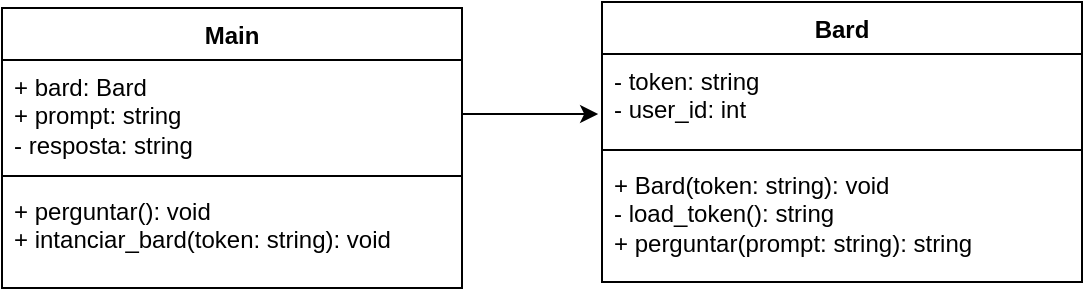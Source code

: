 <mxfile version="22.1.2" type="device">
  <diagram name="Page-1" id="b5b7bab2-c9e2-2cf4-8b2a-24fd1a2a6d21">
    <mxGraphModel dx="1120" dy="531" grid="1" gridSize="10" guides="1" tooltips="1" connect="1" arrows="1" fold="1" page="1" pageScale="1" pageWidth="827" pageHeight="1169" background="none" math="0" shadow="0">
      <root>
        <mxCell id="0" />
        <mxCell id="1" parent="0" />
        <mxCell id="ybL3JqF7ubc3gvCKhGFM-2" value="Bard" style="swimlane;fontStyle=1;align=center;verticalAlign=top;childLayout=stackLayout;horizontal=1;startSize=26;horizontalStack=0;resizeParent=1;resizeParentMax=0;resizeLast=0;collapsible=1;marginBottom=0;whiteSpace=wrap;html=1;" vertex="1" parent="1">
          <mxGeometry x="390" y="117" width="240" height="140" as="geometry" />
        </mxCell>
        <mxCell id="ybL3JqF7ubc3gvCKhGFM-3" value="- token: string&lt;br&gt;- user_id: int" style="text;strokeColor=none;fillColor=none;align=left;verticalAlign=top;spacingLeft=4;spacingRight=4;overflow=hidden;rotatable=0;points=[[0,0.5],[1,0.5]];portConstraint=eastwest;whiteSpace=wrap;html=1;" vertex="1" parent="ybL3JqF7ubc3gvCKhGFM-2">
          <mxGeometry y="26" width="240" height="44" as="geometry" />
        </mxCell>
        <mxCell id="ybL3JqF7ubc3gvCKhGFM-4" value="" style="line;strokeWidth=1;fillColor=none;align=left;verticalAlign=middle;spacingTop=-1;spacingLeft=3;spacingRight=3;rotatable=0;labelPosition=right;points=[];portConstraint=eastwest;strokeColor=inherit;" vertex="1" parent="ybL3JqF7ubc3gvCKhGFM-2">
          <mxGeometry y="70" width="240" height="8" as="geometry" />
        </mxCell>
        <mxCell id="ybL3JqF7ubc3gvCKhGFM-5" value="+ Bard(token: string): void&lt;br&gt;- load_token(): string&lt;br&gt;+ perguntar(prompt: string): string" style="text;strokeColor=none;fillColor=none;align=left;verticalAlign=top;spacingLeft=4;spacingRight=4;overflow=hidden;rotatable=0;points=[[0,0.5],[1,0.5]];portConstraint=eastwest;whiteSpace=wrap;html=1;" vertex="1" parent="ybL3JqF7ubc3gvCKhGFM-2">
          <mxGeometry y="78" width="240" height="62" as="geometry" />
        </mxCell>
        <mxCell id="ybL3JqF7ubc3gvCKhGFM-6" value="Main" style="swimlane;fontStyle=1;align=center;verticalAlign=top;childLayout=stackLayout;horizontal=1;startSize=26;horizontalStack=0;resizeParent=1;resizeParentMax=0;resizeLast=0;collapsible=1;marginBottom=0;whiteSpace=wrap;html=1;" vertex="1" parent="1">
          <mxGeometry x="90" y="120" width="230" height="140" as="geometry" />
        </mxCell>
        <mxCell id="ybL3JqF7ubc3gvCKhGFM-7" value="+ bard: Bard&lt;br&gt;+ prompt: string&lt;br&gt;- resposta: string" style="text;strokeColor=none;fillColor=none;align=left;verticalAlign=top;spacingLeft=4;spacingRight=4;overflow=hidden;rotatable=0;points=[[0,0.5],[1,0.5]];portConstraint=eastwest;whiteSpace=wrap;html=1;" vertex="1" parent="ybL3JqF7ubc3gvCKhGFM-6">
          <mxGeometry y="26" width="230" height="54" as="geometry" />
        </mxCell>
        <mxCell id="ybL3JqF7ubc3gvCKhGFM-8" value="" style="line;strokeWidth=1;fillColor=none;align=left;verticalAlign=middle;spacingTop=-1;spacingLeft=3;spacingRight=3;rotatable=0;labelPosition=right;points=[];portConstraint=eastwest;strokeColor=inherit;" vertex="1" parent="ybL3JqF7ubc3gvCKhGFM-6">
          <mxGeometry y="80" width="230" height="8" as="geometry" />
        </mxCell>
        <mxCell id="ybL3JqF7ubc3gvCKhGFM-9" value="+ perguntar(): void&lt;br&gt;+ intanciar_bard(token: string): void" style="text;strokeColor=none;fillColor=none;align=left;verticalAlign=top;spacingLeft=4;spacingRight=4;overflow=hidden;rotatable=0;points=[[0,0.5],[1,0.5]];portConstraint=eastwest;whiteSpace=wrap;html=1;" vertex="1" parent="ybL3JqF7ubc3gvCKhGFM-6">
          <mxGeometry y="88" width="230" height="52" as="geometry" />
        </mxCell>
        <mxCell id="ybL3JqF7ubc3gvCKhGFM-11" style="edgeStyle=orthogonalEdgeStyle;rounded=0;orthogonalLoop=1;jettySize=auto;html=1;entryX=-0.008;entryY=0.682;entryDx=0;entryDy=0;entryPerimeter=0;" edge="1" parent="1" source="ybL3JqF7ubc3gvCKhGFM-7" target="ybL3JqF7ubc3gvCKhGFM-3">
          <mxGeometry relative="1" as="geometry" />
        </mxCell>
      </root>
    </mxGraphModel>
  </diagram>
</mxfile>

